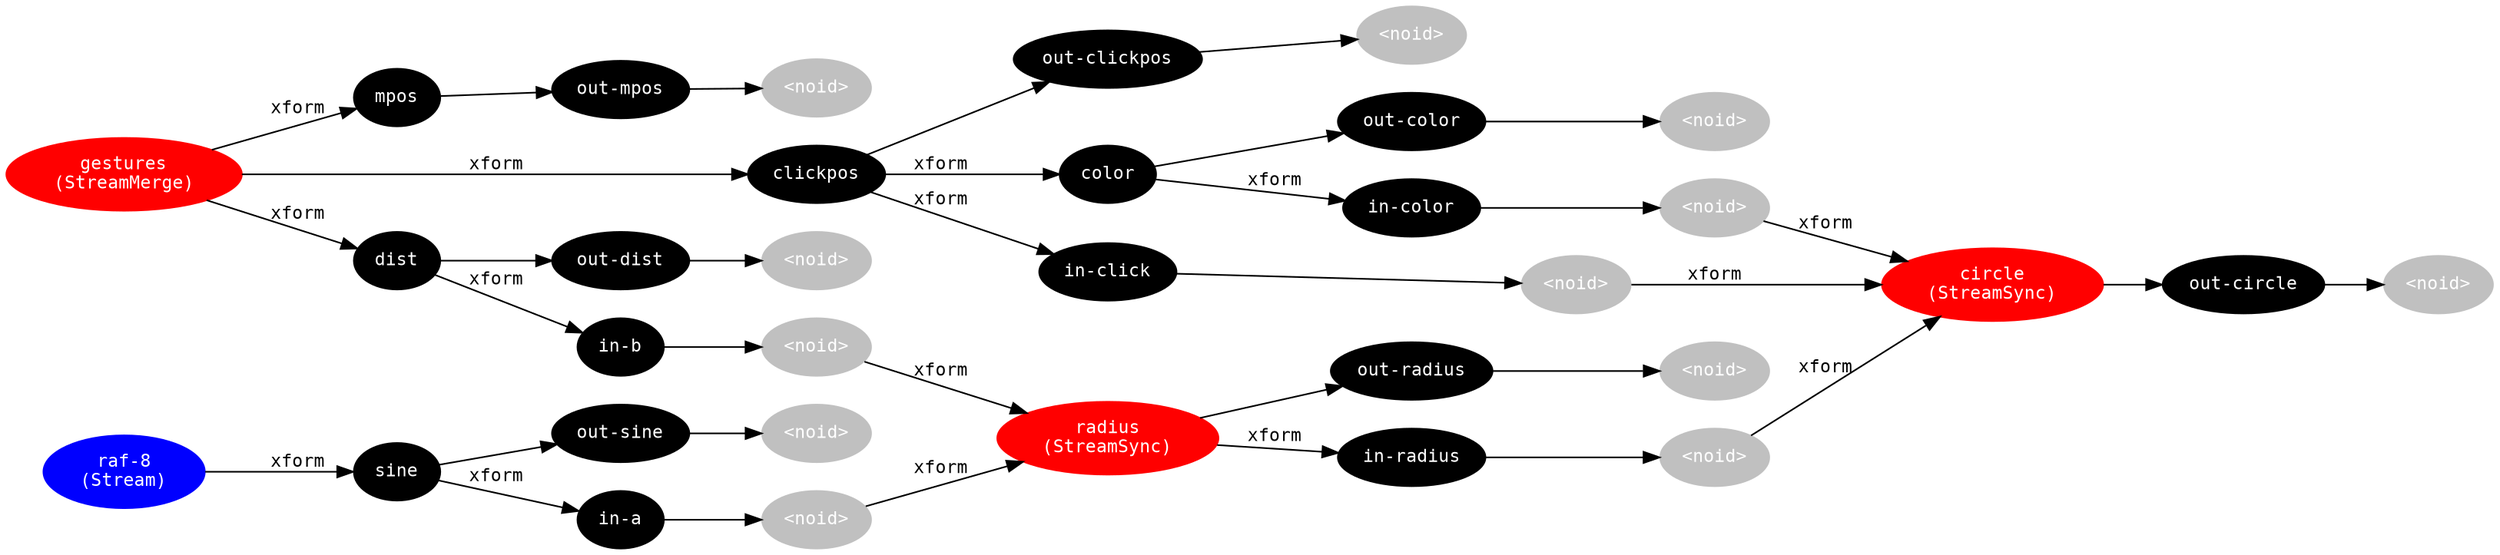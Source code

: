 digraph g {
rankdir=LR;
node[fontname=Inconsolata,fontsize=11,style=filled,fontcolor=white];
edge[fontname=Inconsolata,fontsize=11];
s0[label="gestures\n(StreamMerge)", color=red];
s1[label="mpos", color=black];
s2[label="out-mpos", color=black];
s3[label="<noid>", color=gray];
s4[label="clickpos", color=black];
s5[label="out-clickpos", color=black];
s6[label="<noid>", color=gray];
s7[label="color", color=black];
s8[label="out-color", color=black];
s9[label="<noid>", color=gray];
s10[label="in-color", color=black];
s11[label="<noid>", color=gray];
s12[label="circle\n(StreamSync)", color=red];
s13[label="out-circle", color=black];
s14[label="<noid>", color=gray];
s15[label="in-click", color=black];
s16[label="<noid>", color=gray];
s17[label="dist", color=black];
s18[label="out-dist", color=black];
s19[label="<noid>", color=gray];
s20[label="in-b", color=black];
s21[label="<noid>", color=gray];
s22[label="radius\n(StreamSync)", color=red];
s23[label="out-radius", color=black];
s24[label="<noid>", color=gray];
s25[label="in-radius", color=black];
s26[label="<noid>", color=gray];
s27[label="raf-8\n(Stream)", color=blue];
s28[label="sine", color=black];
s29[label="out-sine", color=black];
s30[label="<noid>", color=gray];
s31[label="in-a", color=black];
s32[label="<noid>", color=gray];
s2 -> s3;
s1 -> s2;
s5 -> s6;
s8 -> s9;
s13 -> s14;
s12 -> s13;
s11 -> s12[label="xform"];
s10 -> s11;
s7 -> s8;
s7 -> s10[label="xform"];
s16 -> s12[label="xform"];
s15 -> s16;
s4 -> s5;
s4 -> s7[label="xform"];
s4 -> s15[label="xform"];
s18 -> s19;
s23 -> s24;
s26 -> s12[label="xform"];
s25 -> s26;
s22 -> s23;
s22 -> s25[label="xform"];
s21 -> s22[label="xform"];
s20 -> s21;
s17 -> s18;
s17 -> s20[label="xform"];
s0 -> s1[label="xform"];
s0 -> s4[label="xform"];
s0 -> s17[label="xform"];
s29 -> s30;
s32 -> s22[label="xform"];
s31 -> s32;
s28 -> s29;
s28 -> s31[label="xform"];
s27 -> s28[label="xform"];
}